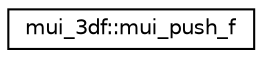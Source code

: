 digraph "Graphical Class Hierarchy"
{
 // LATEX_PDF_SIZE
  edge [fontname="Helvetica",fontsize="10",labelfontname="Helvetica",labelfontsize="10"];
  node [fontname="Helvetica",fontsize="10",shape=record];
  rankdir="LR";
  Node0 [label="mui_3df::mui_push_f",height=0.2,width=0.4,color="black", fillcolor="white", style="filled",URL="$interfacemui__3df_1_1mui__push__f.html",tooltip=" "];
}
